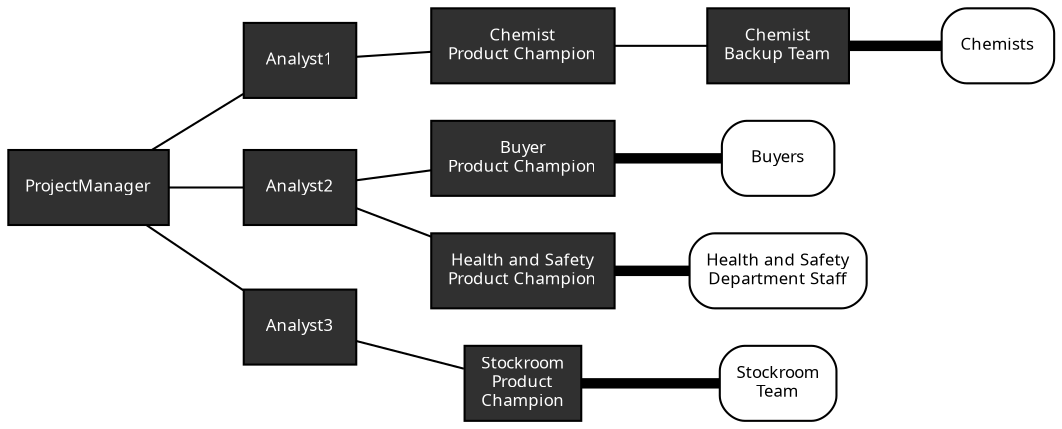 graph std {
    rankdir="LR";
    splines=true;

    graph [ bgcolor=white, fontname="Fira Code", fontcolor=blue, fontsize=8 ];
    node [ fontname="Fira Code", fontcolor=white, fontsize=8, shape="box", style=filled, fillcolor="#303030" ];
    edge [ fontname="Fira Code", fontcolor=red, fontsize=8 ];

    ProjectManager

    Analyst1
    ChemistProductChampion [ label="Chemist\nProduct Champion" ]
    ChemistBackupTeam [ label="Chemist\nBackup Team" ]

    Analyst2
    BuyerProductChampion [ label="Buyer\nProduct Champion" ]
    HealthAndSafetyChampion [ label="Health and Safety\nProduct Champion" ]

    Analyst3
    StockroomChampion [ label="Stockroom\nProduct\nChampion" ]

    node [ fontname="Fira Code", fontcolor=black, fontsize=8, shape="box", style=rounded, fillcolor="#808080" ];
        Chemists
        Buyers
        HealthAndSafetyTeam [ label="Health and Safety\nDepartment Staff" ]
        StockroomTeam [ label="Stockroom\nTeam" ]


    ProjectManager -- Analyst1 -- ChemistProductChampion -- ChemistBackupTeam
                      ChemistBackupTeam -- Chemists [ penwidth=5 ]
    ProjectManager -- Analyst2 -- BuyerProductChampion
                      BuyerProductChampion -- Buyers [ penwidth=5 ]
                      Analyst2 -- HealthAndSafetyChampion
                          HealthAndSafetyChampion -- HealthAndSafetyTeam [ penwidth=5 ]
    ProjectManager -- Analyst3 -- StockroomChampion
                         StockroomChampion -- StockroomTeam [ penwidth=5 ]
}